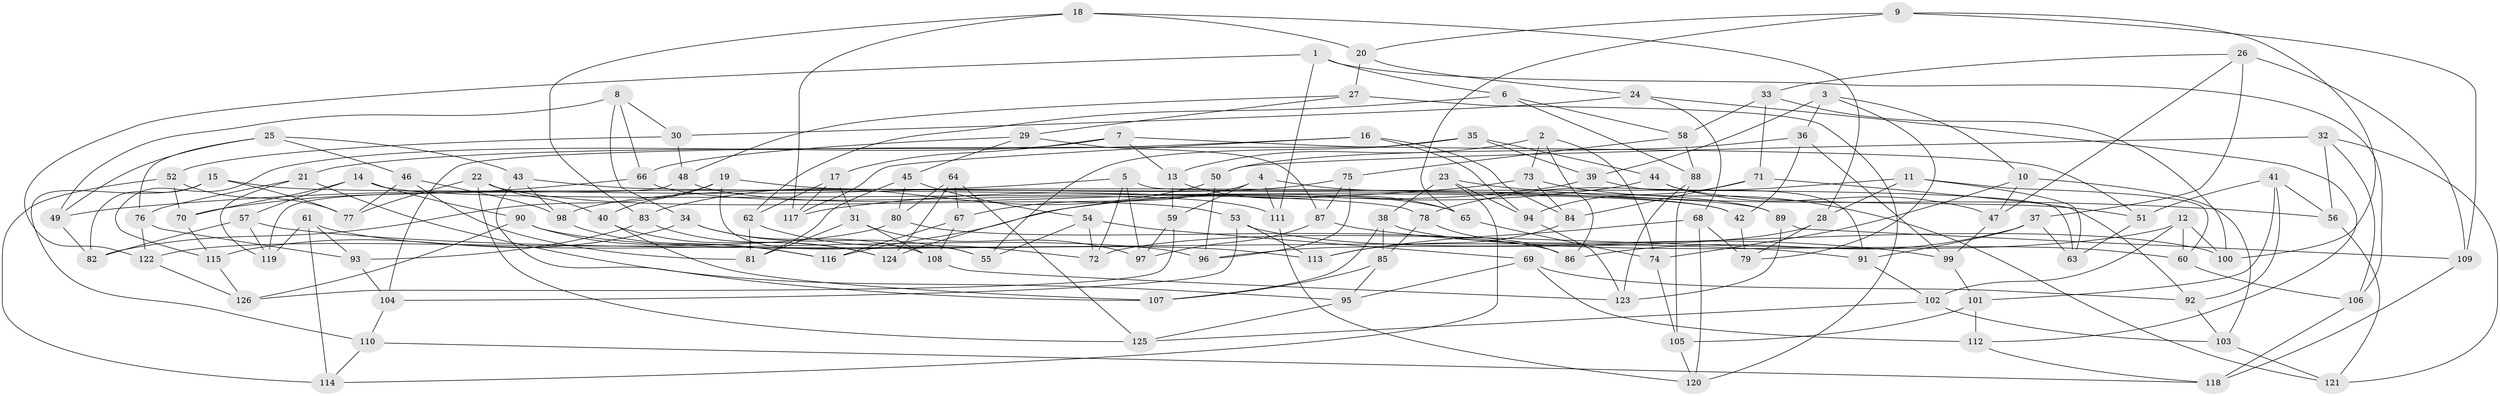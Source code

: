 // coarse degree distribution, {4: 0.5617977528089888, 5: 0.10112359550561797, 6: 0.30337078651685395, 3: 0.033707865168539325}
// Generated by graph-tools (version 1.1) at 2025/38/03/04/25 23:38:08]
// undirected, 126 vertices, 252 edges
graph export_dot {
  node [color=gray90,style=filled];
  1;
  2;
  3;
  4;
  5;
  6;
  7;
  8;
  9;
  10;
  11;
  12;
  13;
  14;
  15;
  16;
  17;
  18;
  19;
  20;
  21;
  22;
  23;
  24;
  25;
  26;
  27;
  28;
  29;
  30;
  31;
  32;
  33;
  34;
  35;
  36;
  37;
  38;
  39;
  40;
  41;
  42;
  43;
  44;
  45;
  46;
  47;
  48;
  49;
  50;
  51;
  52;
  53;
  54;
  55;
  56;
  57;
  58;
  59;
  60;
  61;
  62;
  63;
  64;
  65;
  66;
  67;
  68;
  69;
  70;
  71;
  72;
  73;
  74;
  75;
  76;
  77;
  78;
  79;
  80;
  81;
  82;
  83;
  84;
  85;
  86;
  87;
  88;
  89;
  90;
  91;
  92;
  93;
  94;
  95;
  96;
  97;
  98;
  99;
  100;
  101;
  102;
  103;
  104;
  105;
  106;
  107;
  108;
  109;
  110;
  111;
  112;
  113;
  114;
  115;
  116;
  117;
  118;
  119;
  120;
  121;
  122;
  123;
  124;
  125;
  126;
  1 -- 111;
  1 -- 6;
  1 -- 106;
  1 -- 122;
  2 -- 13;
  2 -- 73;
  2 -- 86;
  2 -- 74;
  3 -- 79;
  3 -- 39;
  3 -- 10;
  3 -- 36;
  4 -- 59;
  4 -- 67;
  4 -- 111;
  4 -- 89;
  5 -- 72;
  5 -- 49;
  5 -- 63;
  5 -- 97;
  6 -- 62;
  6 -- 58;
  6 -- 88;
  7 -- 115;
  7 -- 13;
  7 -- 17;
  7 -- 51;
  8 -- 49;
  8 -- 34;
  8 -- 66;
  8 -- 30;
  9 -- 20;
  9 -- 65;
  9 -- 109;
  9 -- 100;
  10 -- 103;
  10 -- 47;
  10 -- 74;
  11 -- 28;
  11 -- 60;
  11 -- 78;
  11 -- 63;
  12 -- 100;
  12 -- 102;
  12 -- 72;
  12 -- 60;
  13 -- 65;
  13 -- 59;
  14 -- 57;
  14 -- 90;
  14 -- 42;
  14 -- 70;
  15 -- 82;
  15 -- 42;
  15 -- 77;
  15 -- 110;
  16 -- 117;
  16 -- 94;
  16 -- 21;
  16 -- 84;
  17 -- 31;
  17 -- 62;
  17 -- 117;
  18 -- 83;
  18 -- 117;
  18 -- 28;
  18 -- 20;
  19 -- 55;
  19 -- 40;
  19 -- 82;
  19 -- 89;
  20 -- 27;
  20 -- 24;
  21 -- 95;
  21 -- 76;
  21 -- 119;
  22 -- 77;
  22 -- 53;
  22 -- 40;
  22 -- 125;
  23 -- 56;
  23 -- 38;
  23 -- 94;
  23 -- 114;
  24 -- 30;
  24 -- 112;
  24 -- 68;
  25 -- 49;
  25 -- 76;
  25 -- 43;
  25 -- 46;
  26 -- 109;
  26 -- 33;
  26 -- 37;
  26 -- 47;
  27 -- 120;
  27 -- 29;
  27 -- 48;
  28 -- 79;
  28 -- 96;
  29 -- 87;
  29 -- 45;
  29 -- 66;
  30 -- 52;
  30 -- 48;
  31 -- 108;
  31 -- 81;
  31 -- 97;
  32 -- 106;
  32 -- 50;
  32 -- 121;
  32 -- 56;
  33 -- 58;
  33 -- 71;
  33 -- 100;
  34 -- 108;
  34 -- 55;
  34 -- 115;
  35 -- 44;
  35 -- 104;
  35 -- 39;
  35 -- 55;
  36 -- 50;
  36 -- 99;
  36 -- 42;
  37 -- 91;
  37 -- 63;
  37 -- 86;
  38 -- 85;
  38 -- 107;
  38 -- 60;
  39 -- 91;
  39 -- 124;
  40 -- 124;
  40 -- 107;
  41 -- 92;
  41 -- 101;
  41 -- 51;
  41 -- 56;
  42 -- 79;
  43 -- 98;
  43 -- 78;
  43 -- 107;
  44 -- 116;
  44 -- 51;
  44 -- 47;
  45 -- 54;
  45 -- 81;
  45 -- 80;
  46 -- 81;
  46 -- 98;
  46 -- 77;
  47 -- 99;
  48 -- 119;
  48 -- 65;
  49 -- 82;
  50 -- 96;
  50 -- 83;
  51 -- 63;
  52 -- 77;
  52 -- 114;
  52 -- 70;
  53 -- 104;
  53 -- 100;
  53 -- 113;
  54 -- 72;
  54 -- 69;
  54 -- 55;
  56 -- 121;
  57 -- 119;
  57 -- 82;
  57 -- 91;
  58 -- 75;
  58 -- 88;
  59 -- 97;
  59 -- 126;
  60 -- 106;
  61 -- 93;
  61 -- 119;
  61 -- 96;
  61 -- 114;
  62 -- 81;
  62 -- 72;
  64 -- 80;
  64 -- 125;
  64 -- 67;
  64 -- 124;
  65 -- 74;
  66 -- 111;
  66 -- 70;
  67 -- 116;
  67 -- 108;
  68 -- 120;
  68 -- 113;
  68 -- 79;
  69 -- 112;
  69 -- 95;
  69 -- 92;
  70 -- 115;
  71 -- 92;
  71 -- 94;
  71 -- 84;
  73 -- 84;
  73 -- 117;
  73 -- 121;
  74 -- 105;
  75 -- 98;
  75 -- 96;
  75 -- 87;
  76 -- 122;
  76 -- 93;
  78 -- 85;
  78 -- 86;
  80 -- 86;
  80 -- 122;
  83 -- 124;
  83 -- 93;
  84 -- 113;
  85 -- 107;
  85 -- 95;
  87 -- 97;
  87 -- 99;
  88 -- 105;
  88 -- 123;
  89 -- 123;
  89 -- 109;
  90 -- 126;
  90 -- 116;
  90 -- 113;
  91 -- 102;
  92 -- 103;
  93 -- 104;
  94 -- 123;
  95 -- 125;
  98 -- 116;
  99 -- 101;
  101 -- 112;
  101 -- 105;
  102 -- 125;
  102 -- 103;
  103 -- 121;
  104 -- 110;
  105 -- 120;
  106 -- 118;
  108 -- 123;
  109 -- 118;
  110 -- 118;
  110 -- 114;
  111 -- 120;
  112 -- 118;
  115 -- 126;
  122 -- 126;
}
